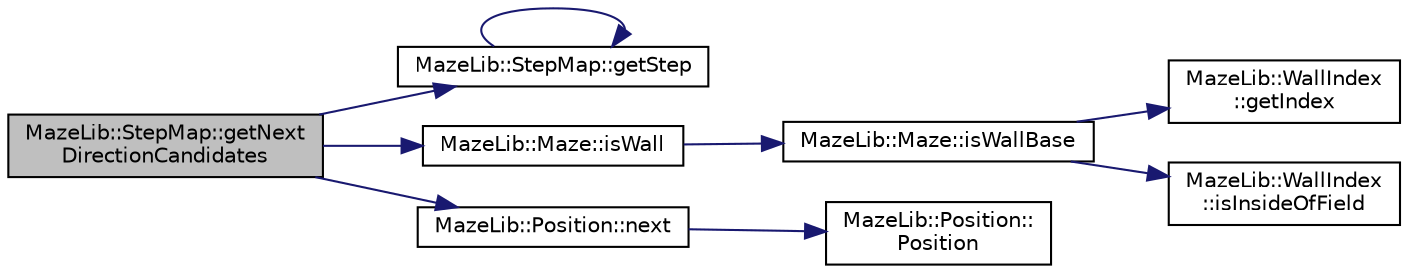 digraph "MazeLib::StepMap::getNextDirectionCandidates"
{
 // LATEX_PDF_SIZE
  edge [fontname="Helvetica",fontsize="10",labelfontname="Helvetica",labelfontsize="10"];
  node [fontname="Helvetica",fontsize="10",shape=record];
  rankdir="LR";
  Node1 [label="MazeLib::StepMap::getNext\lDirectionCandidates",height=0.2,width=0.4,color="black", fillcolor="grey75", style="filled", fontcolor="black",tooltip="引数区画の周囲の未知壁の確認優先順位を生成する関数"];
  Node1 -> Node2 [color="midnightblue",fontsize="10",style="solid",fontname="Helvetica"];
  Node2 [label="MazeLib::StepMap::getStep",height=0.2,width=0.4,color="black", fillcolor="white", style="filled",URL="$d9/da9/classMazeLib_1_1StepMap.html#a637f3f49d407fb3cc1b66dab75c95dea",tooltip="ステップの取得"];
  Node2 -> Node2 [color="midnightblue",fontsize="10",style="solid",fontname="Helvetica"];
  Node1 -> Node3 [color="midnightblue",fontsize="10",style="solid",fontname="Helvetica"];
  Node3 [label="MazeLib::Maze::isWall",height=0.2,width=0.4,color="black", fillcolor="white", style="filled",URL="$d8/d25/classMazeLib_1_1Maze.html#aefe7c86cad9db92885a6f6eda52b04d0",tooltip="壁の有無を返す"];
  Node3 -> Node4 [color="midnightblue",fontsize="10",style="solid",fontname="Helvetica"];
  Node4 [label="MazeLib::Maze::isWallBase",height=0.2,width=0.4,color="black", fillcolor="white", style="filled",URL="$d8/d25/classMazeLib_1_1Maze.html#a221de846e39eb32863a2b24ab9543560",tooltip="壁の確認のベース関数。迷路外を参照すると壁ありと返す。"];
  Node4 -> Node5 [color="midnightblue",fontsize="10",style="solid",fontname="Helvetica"];
  Node5 [label="MazeLib::WallIndex\l::getIndex",height=0.2,width=0.4,color="black", fillcolor="white", style="filled",URL="$d6/d8d/structMazeLib_1_1WallIndex.html#a28d5ca6fe2ee32fe06a7a3d1437566ff",tooltip="迷路内の壁を一意な通し番号として表現したIDを返す。 迷路外の壁の場合未定義動作となる。"];
  Node4 -> Node6 [color="midnightblue",fontsize="10",style="solid",fontname="Helvetica"];
  Node6 [label="MazeLib::WallIndex\l::isInsideOfField",height=0.2,width=0.4,color="black", fillcolor="white", style="filled",URL="$d6/d8d/structMazeLib_1_1WallIndex.html#ab17656c4ce938f11b042e14a1f6e01ce",tooltip="壁がフィールド内か判定する関数 x,y が (0,0)と(MAZE_SIZE-1,MAZE_SIZE-1)の間かつ、z が外周上にいない"];
  Node1 -> Node7 [color="midnightblue",fontsize="10",style="solid",fontname="Helvetica"];
  Node7 [label="MazeLib::Position::next",height=0.2,width=0.4,color="black", fillcolor="white", style="filled",URL="$d0/ddc/structMazeLib_1_1Position.html#a78d3cd4841a650b5b88094075ebd1261",tooltip="自分の引数方向に隣接した区画の Position を返す"];
  Node7 -> Node8 [color="midnightblue",fontsize="10",style="solid",fontname="Helvetica"];
  Node8 [label="MazeLib::Position::\lPosition",height=0.2,width=0.4,color="black", fillcolor="white", style="filled",URL="$d0/ddc/structMazeLib_1_1Position.html#a273bddbcc328c127be9453db54707ef6",tooltip="ゼロ初期化のデフォルトコンストラクタ"];
}
